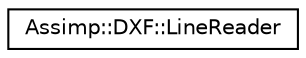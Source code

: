 digraph "Graphical Class Hierarchy"
{
  edge [fontname="Helvetica",fontsize="10",labelfontname="Helvetica",labelfontsize="10"];
  node [fontname="Helvetica",fontsize="10",shape=record];
  rankdir="LR";
  Node1 [label="Assimp::DXF::LineReader",height=0.2,width=0.4,color="black", fillcolor="white", style="filled",URL="$class_assimp_1_1_d_x_f_1_1_line_reader.html"];
}
